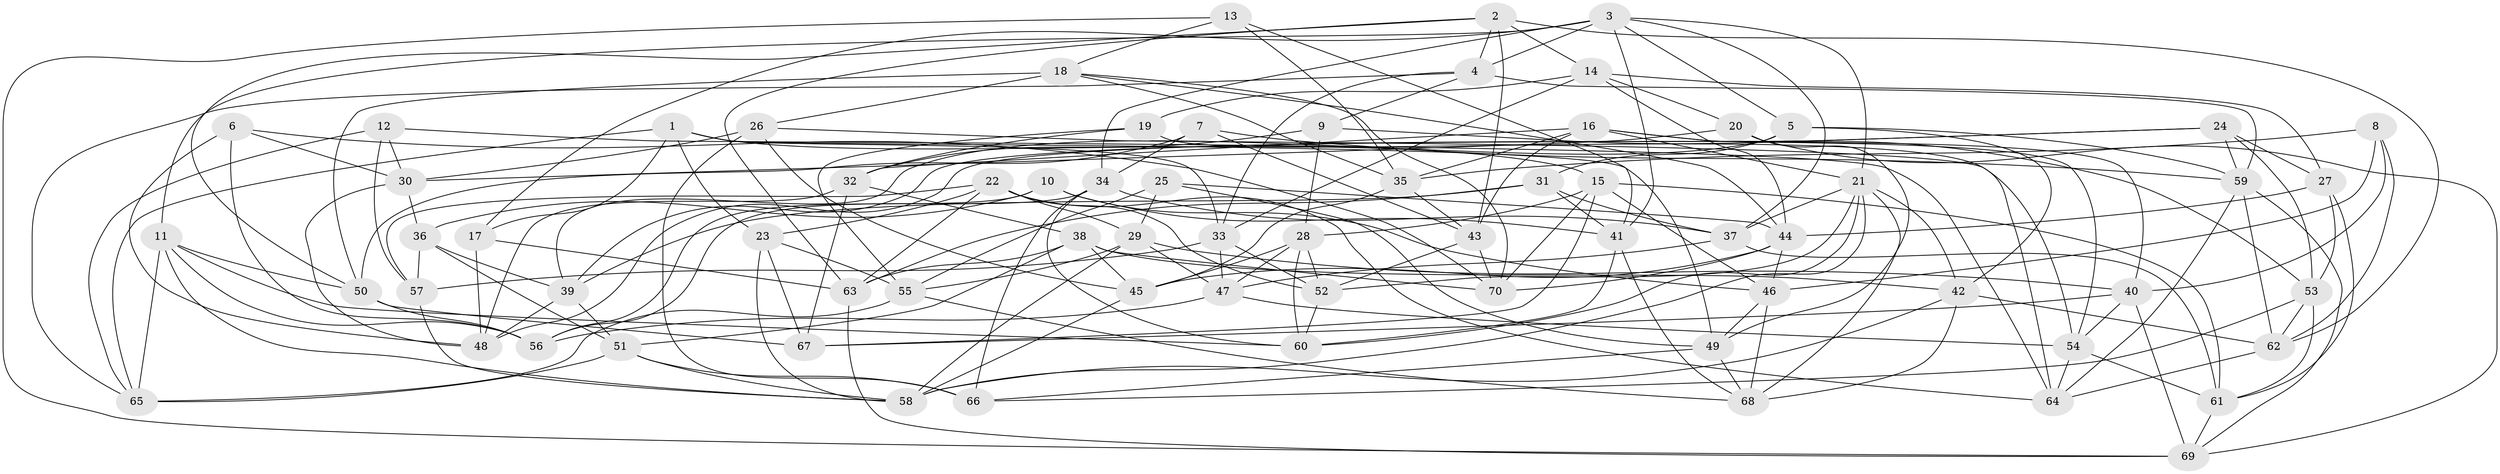 // original degree distribution, {4: 1.0}
// Generated by graph-tools (version 1.1) at 2025/50/03/09/25 03:50:52]
// undirected, 70 vertices, 198 edges
graph export_dot {
graph [start="1"]
  node [color=gray90,style=filled];
  1;
  2;
  3;
  4;
  5;
  6;
  7;
  8;
  9;
  10;
  11;
  12;
  13;
  14;
  15;
  16;
  17;
  18;
  19;
  20;
  21;
  22;
  23;
  24;
  25;
  26;
  27;
  28;
  29;
  30;
  31;
  32;
  33;
  34;
  35;
  36;
  37;
  38;
  39;
  40;
  41;
  42;
  43;
  44;
  45;
  46;
  47;
  48;
  49;
  50;
  51;
  52;
  53;
  54;
  55;
  56;
  57;
  58;
  59;
  60;
  61;
  62;
  63;
  64;
  65;
  66;
  67;
  68;
  69;
  70;
  1 -- 15 [weight=1.0];
  1 -- 17 [weight=1.0];
  1 -- 23 [weight=1.0];
  1 -- 33 [weight=1.0];
  1 -- 49 [weight=1.0];
  1 -- 65 [weight=1.0];
  2 -- 4 [weight=1.0];
  2 -- 14 [weight=1.0];
  2 -- 43 [weight=1.0];
  2 -- 50 [weight=1.0];
  2 -- 62 [weight=1.0];
  2 -- 63 [weight=1.0];
  3 -- 4 [weight=1.0];
  3 -- 5 [weight=1.0];
  3 -- 11 [weight=1.0];
  3 -- 17 [weight=1.0];
  3 -- 21 [weight=1.0];
  3 -- 34 [weight=1.0];
  3 -- 37 [weight=1.0];
  3 -- 41 [weight=1.0];
  4 -- 9 [weight=1.0];
  4 -- 33 [weight=1.0];
  4 -- 59 [weight=1.0];
  4 -- 65 [weight=1.0];
  5 -- 31 [weight=2.0];
  5 -- 39 [weight=1.0];
  5 -- 42 [weight=1.0];
  5 -- 59 [weight=1.0];
  6 -- 30 [weight=1.0];
  6 -- 48 [weight=1.0];
  6 -- 56 [weight=1.0];
  6 -- 70 [weight=1.0];
  7 -- 34 [weight=1.0];
  7 -- 43 [weight=1.0];
  7 -- 50 [weight=1.0];
  7 -- 59 [weight=1.0];
  8 -- 35 [weight=1.0];
  8 -- 40 [weight=1.0];
  8 -- 46 [weight=1.0];
  8 -- 62 [weight=1.0];
  9 -- 28 [weight=1.0];
  9 -- 32 [weight=1.0];
  9 -- 53 [weight=1.0];
  10 -- 36 [weight=1.0];
  10 -- 41 [weight=1.0];
  10 -- 46 [weight=1.0];
  10 -- 56 [weight=1.0];
  11 -- 50 [weight=1.0];
  11 -- 56 [weight=1.0];
  11 -- 58 [weight=1.0];
  11 -- 60 [weight=1.0];
  11 -- 65 [weight=1.0];
  12 -- 30 [weight=1.0];
  12 -- 57 [weight=1.0];
  12 -- 64 [weight=1.0];
  12 -- 65 [weight=1.0];
  13 -- 18 [weight=1.0];
  13 -- 35 [weight=1.0];
  13 -- 41 [weight=1.0];
  13 -- 69 [weight=1.0];
  14 -- 19 [weight=1.0];
  14 -- 20 [weight=1.0];
  14 -- 27 [weight=1.0];
  14 -- 33 [weight=1.0];
  14 -- 44 [weight=1.0];
  15 -- 28 [weight=1.0];
  15 -- 46 [weight=1.0];
  15 -- 61 [weight=1.0];
  15 -- 67 [weight=1.0];
  15 -- 70 [weight=1.0];
  16 -- 21 [weight=1.0];
  16 -- 32 [weight=1.0];
  16 -- 35 [weight=1.0];
  16 -- 40 [weight=1.0];
  16 -- 43 [weight=1.0];
  16 -- 54 [weight=1.0];
  17 -- 48 [weight=1.0];
  17 -- 63 [weight=1.0];
  18 -- 26 [weight=1.0];
  18 -- 35 [weight=1.0];
  18 -- 44 [weight=1.0];
  18 -- 50 [weight=1.0];
  18 -- 70 [weight=1.0];
  19 -- 32 [weight=1.0];
  19 -- 55 [weight=1.0];
  19 -- 64 [weight=1.0];
  20 -- 30 [weight=1.0];
  20 -- 49 [weight=1.0];
  20 -- 69 [weight=1.0];
  21 -- 37 [weight=1.0];
  21 -- 42 [weight=1.0];
  21 -- 52 [weight=1.0];
  21 -- 58 [weight=1.0];
  21 -- 60 [weight=1.0];
  21 -- 68 [weight=1.0];
  22 -- 23 [weight=1.0];
  22 -- 29 [weight=1.0];
  22 -- 52 [weight=1.0];
  22 -- 57 [weight=1.0];
  22 -- 63 [weight=1.0];
  22 -- 64 [weight=1.0];
  23 -- 55 [weight=1.0];
  23 -- 58 [weight=1.0];
  23 -- 67 [weight=2.0];
  24 -- 27 [weight=1.0];
  24 -- 39 [weight=1.0];
  24 -- 48 [weight=1.0];
  24 -- 53 [weight=1.0];
  24 -- 59 [weight=2.0];
  25 -- 29 [weight=1.0];
  25 -- 44 [weight=1.0];
  25 -- 49 [weight=1.0];
  25 -- 55 [weight=1.0];
  26 -- 30 [weight=1.0];
  26 -- 45 [weight=1.0];
  26 -- 54 [weight=1.0];
  26 -- 66 [weight=2.0];
  27 -- 44 [weight=2.0];
  27 -- 53 [weight=1.0];
  27 -- 61 [weight=1.0];
  28 -- 45 [weight=1.0];
  28 -- 47 [weight=1.0];
  28 -- 52 [weight=1.0];
  28 -- 60 [weight=1.0];
  29 -- 40 [weight=1.0];
  29 -- 47 [weight=1.0];
  29 -- 55 [weight=1.0];
  29 -- 58 [weight=1.0];
  30 -- 36 [weight=1.0];
  30 -- 48 [weight=1.0];
  31 -- 37 [weight=1.0];
  31 -- 39 [weight=1.0];
  31 -- 41 [weight=1.0];
  31 -- 63 [weight=1.0];
  32 -- 38 [weight=1.0];
  32 -- 48 [weight=1.0];
  32 -- 67 [weight=1.0];
  33 -- 47 [weight=1.0];
  33 -- 52 [weight=1.0];
  33 -- 57 [weight=1.0];
  34 -- 37 [weight=1.0];
  34 -- 56 [weight=1.0];
  34 -- 60 [weight=1.0];
  34 -- 66 [weight=1.0];
  35 -- 43 [weight=1.0];
  35 -- 45 [weight=1.0];
  36 -- 39 [weight=1.0];
  36 -- 51 [weight=1.0];
  36 -- 57 [weight=2.0];
  37 -- 47 [weight=1.0];
  37 -- 61 [weight=1.0];
  38 -- 42 [weight=1.0];
  38 -- 45 [weight=1.0];
  38 -- 51 [weight=1.0];
  38 -- 63 [weight=1.0];
  38 -- 70 [weight=1.0];
  39 -- 48 [weight=1.0];
  39 -- 51 [weight=1.0];
  40 -- 54 [weight=1.0];
  40 -- 67 [weight=1.0];
  40 -- 69 [weight=1.0];
  41 -- 60 [weight=1.0];
  41 -- 68 [weight=1.0];
  42 -- 58 [weight=1.0];
  42 -- 62 [weight=1.0];
  42 -- 68 [weight=1.0];
  43 -- 52 [weight=1.0];
  43 -- 70 [weight=1.0];
  44 -- 45 [weight=1.0];
  44 -- 46 [weight=1.0];
  44 -- 70 [weight=1.0];
  45 -- 58 [weight=1.0];
  46 -- 49 [weight=1.0];
  46 -- 68 [weight=1.0];
  47 -- 54 [weight=1.0];
  47 -- 56 [weight=1.0];
  49 -- 66 [weight=1.0];
  49 -- 68 [weight=1.0];
  50 -- 56 [weight=1.0];
  50 -- 67 [weight=1.0];
  51 -- 58 [weight=1.0];
  51 -- 65 [weight=1.0];
  51 -- 66 [weight=1.0];
  52 -- 60 [weight=1.0];
  53 -- 61 [weight=1.0];
  53 -- 62 [weight=1.0];
  53 -- 66 [weight=1.0];
  54 -- 61 [weight=1.0];
  54 -- 64 [weight=1.0];
  55 -- 65 [weight=1.0];
  55 -- 68 [weight=1.0];
  57 -- 58 [weight=1.0];
  59 -- 62 [weight=1.0];
  59 -- 64 [weight=1.0];
  59 -- 69 [weight=1.0];
  61 -- 69 [weight=1.0];
  62 -- 64 [weight=1.0];
  63 -- 69 [weight=1.0];
}
